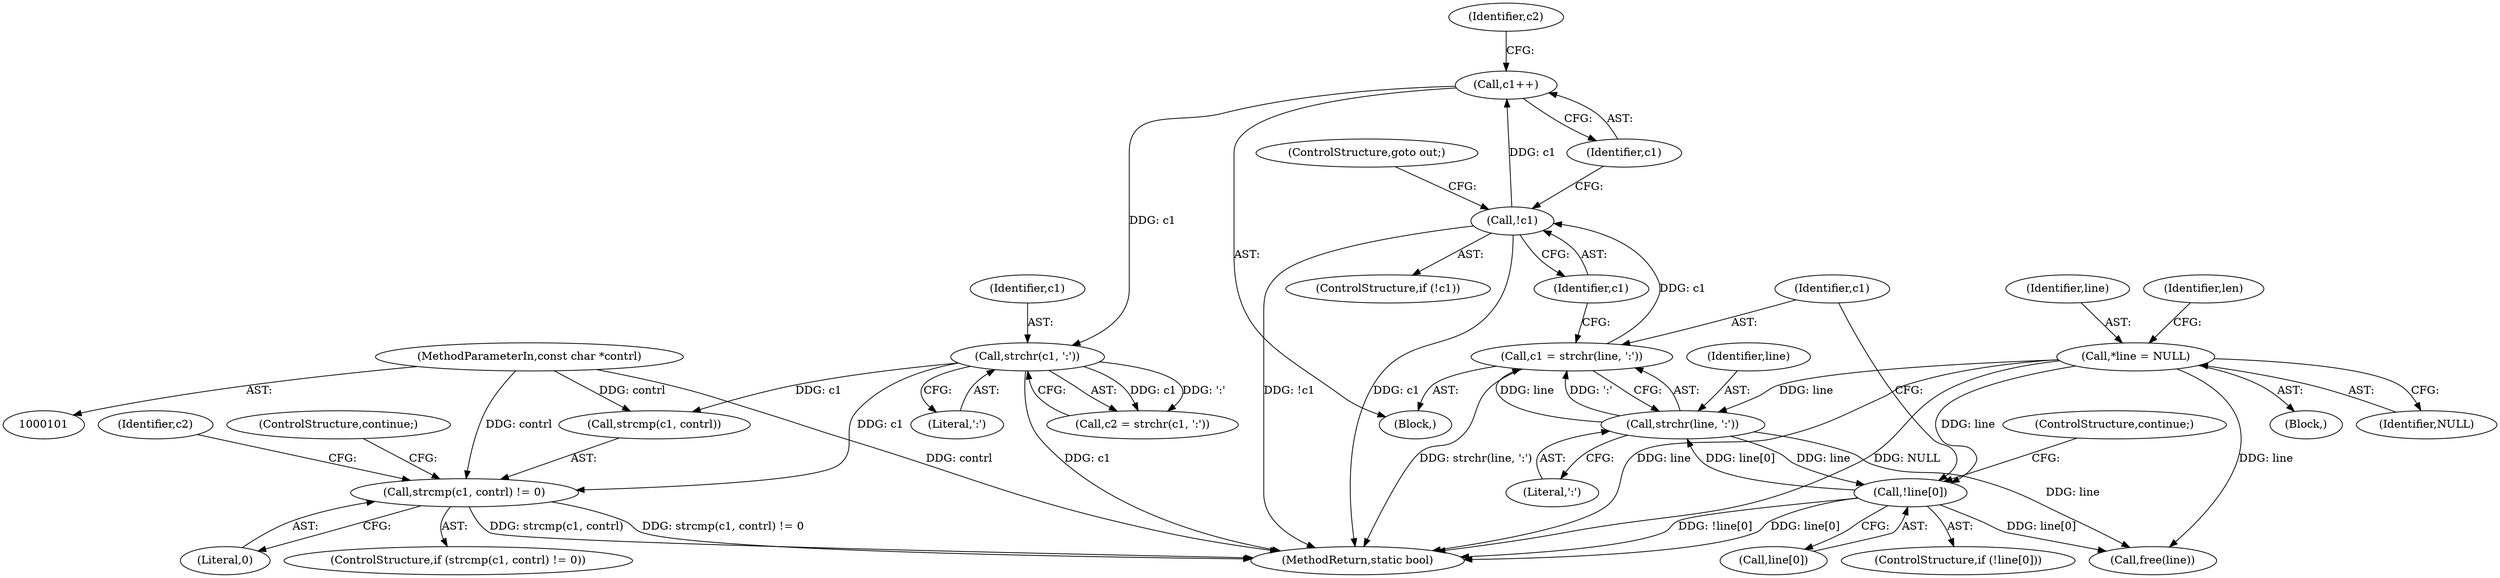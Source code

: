 digraph "1_lxcfs_a8b6c3e0537e90fba3c55910fd1b7229d54a60a7@API" {
"1000193" [label="(Call,strcmp(c1, contrl) != 0)"];
"1000181" [label="(Call,strchr(c1, ':'))"];
"1000177" [label="(Call,c1++)"];
"1000174" [label="(Call,!c1)"];
"1000168" [label="(Call,c1 = strchr(line, ':'))"];
"1000170" [label="(Call,strchr(line, ':'))"];
"1000163" [label="(Call,!line[0])"];
"1000114" [label="(Call,*line = NULL)"];
"1000103" [label="(MethodParameterIn,const char *contrl)"];
"1000180" [label="(Identifier,c2)"];
"1000241" [label="(Call,free(line))"];
"1000114" [label="(Call,*line = NULL)"];
"1000169" [label="(Identifier,c1)"];
"1000179" [label="(Call,c2 = strchr(c1, ':'))"];
"1000167" [label="(ControlStructure,continue;)"];
"1000172" [label="(Literal,':')"];
"1000193" [label="(Call,strcmp(c1, contrl) != 0)"];
"1000245" [label="(MethodReturn,static bool)"];
"1000174" [label="(Call,!c1)"];
"1000116" [label="(Identifier,NULL)"];
"1000178" [label="(Identifier,c1)"];
"1000177" [label="(Call,c1++)"];
"1000181" [label="(Call,strchr(c1, ':'))"];
"1000115" [label="(Identifier,line)"];
"1000198" [label="(ControlStructure,continue;)"];
"1000200" [label="(Identifier,c2)"];
"1000164" [label="(Call,line[0])"];
"1000163" [label="(Call,!line[0])"];
"1000103" [label="(MethodParameterIn,const char *contrl)"];
"1000175" [label="(Identifier,c1)"];
"1000194" [label="(Call,strcmp(c1, contrl))"];
"1000176" [label="(ControlStructure,goto out;)"];
"1000170" [label="(Call,strchr(line, ':'))"];
"1000173" [label="(ControlStructure,if (!c1))"];
"1000192" [label="(ControlStructure,if (strcmp(c1, contrl) != 0))"];
"1000158" [label="(Block,)"];
"1000197" [label="(Literal,0)"];
"1000182" [label="(Identifier,c1)"];
"1000168" [label="(Call,c1 = strchr(line, ':'))"];
"1000171" [label="(Identifier,line)"];
"1000119" [label="(Identifier,len)"];
"1000183" [label="(Literal,':')"];
"1000162" [label="(ControlStructure,if (!line[0]))"];
"1000106" [label="(Block,)"];
"1000193" -> "1000192"  [label="AST: "];
"1000193" -> "1000197"  [label="CFG: "];
"1000194" -> "1000193"  [label="AST: "];
"1000197" -> "1000193"  [label="AST: "];
"1000198" -> "1000193"  [label="CFG: "];
"1000200" -> "1000193"  [label="CFG: "];
"1000193" -> "1000245"  [label="DDG: strcmp(c1, contrl)"];
"1000193" -> "1000245"  [label="DDG: strcmp(c1, contrl) != 0"];
"1000181" -> "1000193"  [label="DDG: c1"];
"1000103" -> "1000193"  [label="DDG: contrl"];
"1000181" -> "1000179"  [label="AST: "];
"1000181" -> "1000183"  [label="CFG: "];
"1000182" -> "1000181"  [label="AST: "];
"1000183" -> "1000181"  [label="AST: "];
"1000179" -> "1000181"  [label="CFG: "];
"1000181" -> "1000245"  [label="DDG: c1"];
"1000181" -> "1000179"  [label="DDG: c1"];
"1000181" -> "1000179"  [label="DDG: ':'"];
"1000177" -> "1000181"  [label="DDG: c1"];
"1000181" -> "1000194"  [label="DDG: c1"];
"1000177" -> "1000158"  [label="AST: "];
"1000177" -> "1000178"  [label="CFG: "];
"1000178" -> "1000177"  [label="AST: "];
"1000180" -> "1000177"  [label="CFG: "];
"1000174" -> "1000177"  [label="DDG: c1"];
"1000174" -> "1000173"  [label="AST: "];
"1000174" -> "1000175"  [label="CFG: "];
"1000175" -> "1000174"  [label="AST: "];
"1000176" -> "1000174"  [label="CFG: "];
"1000178" -> "1000174"  [label="CFG: "];
"1000174" -> "1000245"  [label="DDG: !c1"];
"1000174" -> "1000245"  [label="DDG: c1"];
"1000168" -> "1000174"  [label="DDG: c1"];
"1000168" -> "1000158"  [label="AST: "];
"1000168" -> "1000170"  [label="CFG: "];
"1000169" -> "1000168"  [label="AST: "];
"1000170" -> "1000168"  [label="AST: "];
"1000175" -> "1000168"  [label="CFG: "];
"1000168" -> "1000245"  [label="DDG: strchr(line, ':')"];
"1000170" -> "1000168"  [label="DDG: line"];
"1000170" -> "1000168"  [label="DDG: ':'"];
"1000170" -> "1000172"  [label="CFG: "];
"1000171" -> "1000170"  [label="AST: "];
"1000172" -> "1000170"  [label="AST: "];
"1000170" -> "1000163"  [label="DDG: line"];
"1000163" -> "1000170"  [label="DDG: line[0]"];
"1000114" -> "1000170"  [label="DDG: line"];
"1000170" -> "1000241"  [label="DDG: line"];
"1000163" -> "1000162"  [label="AST: "];
"1000163" -> "1000164"  [label="CFG: "];
"1000164" -> "1000163"  [label="AST: "];
"1000167" -> "1000163"  [label="CFG: "];
"1000169" -> "1000163"  [label="CFG: "];
"1000163" -> "1000245"  [label="DDG: line[0]"];
"1000163" -> "1000245"  [label="DDG: !line[0]"];
"1000114" -> "1000163"  [label="DDG: line"];
"1000163" -> "1000241"  [label="DDG: line[0]"];
"1000114" -> "1000106"  [label="AST: "];
"1000114" -> "1000116"  [label="CFG: "];
"1000115" -> "1000114"  [label="AST: "];
"1000116" -> "1000114"  [label="AST: "];
"1000119" -> "1000114"  [label="CFG: "];
"1000114" -> "1000245"  [label="DDG: line"];
"1000114" -> "1000245"  [label="DDG: NULL"];
"1000114" -> "1000241"  [label="DDG: line"];
"1000103" -> "1000101"  [label="AST: "];
"1000103" -> "1000245"  [label="DDG: contrl"];
"1000103" -> "1000194"  [label="DDG: contrl"];
}
